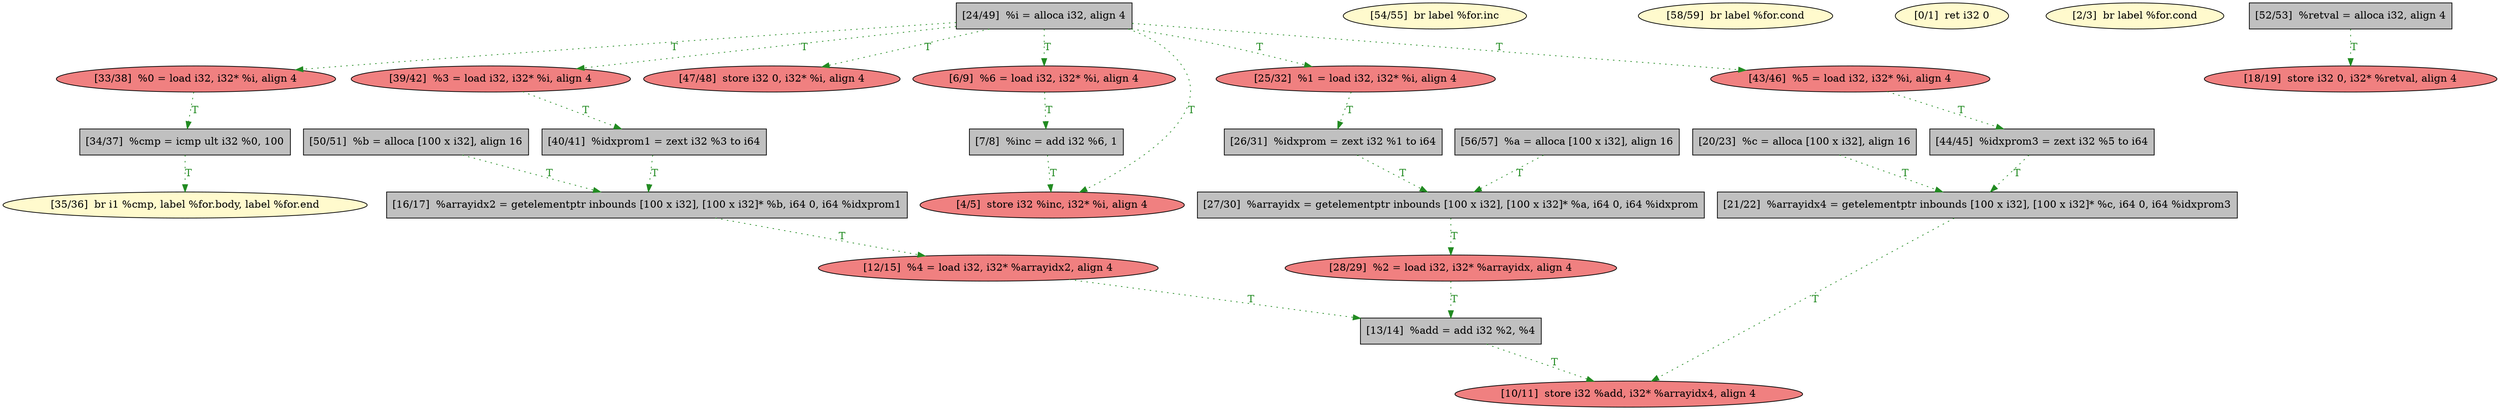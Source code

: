 
digraph G {


node58 [fillcolor=grey,label="[44/45]  %idxprom3 = zext i32 %5 to i64",shape=rectangle,style=filled ]
node57 [fillcolor=grey,label="[26/31]  %idxprom = zext i32 %1 to i64",shape=rectangle,style=filled ]
node56 [fillcolor=grey,label="[40/41]  %idxprom1 = zext i32 %3 to i64",shape=rectangle,style=filled ]
node59 [fillcolor=lightcoral,label="[28/29]  %2 = load i32, i32* %arrayidx, align 4",shape=ellipse,style=filled ]
node53 [fillcolor=lightcoral,label="[39/42]  %3 = load i32, i32* %i, align 4",shape=ellipse,style=filled ]
node52 [fillcolor=grey,label="[21/22]  %arrayidx4 = getelementptr inbounds [100 x i32], [100 x i32]* %c, i64 0, i64 %idxprom3",shape=rectangle,style=filled ]
node51 [fillcolor=grey,label="[34/37]  %cmp = icmp ult i32 %0, 100",shape=rectangle,style=filled ]
node48 [fillcolor=lightcoral,label="[43/46]  %5 = load i32, i32* %i, align 4",shape=ellipse,style=filled ]
node47 [fillcolor=grey,label="[56/57]  %a = alloca [100 x i32], align 16",shape=rectangle,style=filled ]
node55 [fillcolor=lemonchiffon,label="[35/36]  br i1 %cmp, label %for.body, label %for.end",shape=ellipse,style=filled ]
node46 [fillcolor=lemonchiffon,label="[54/55]  br label %for.inc",shape=ellipse,style=filled ]
node49 [fillcolor=lemonchiffon,label="[58/59]  br label %for.cond",shape=ellipse,style=filled ]
node35 [fillcolor=lightcoral,label="[12/15]  %4 = load i32, i32* %arrayidx2, align 4",shape=ellipse,style=filled ]
node45 [fillcolor=lightcoral,label="[47/48]  store i32 0, i32* %i, align 4",shape=ellipse,style=filled ]
node50 [fillcolor=lightcoral,label="[33/38]  %0 = load i32, i32* %i, align 4",shape=ellipse,style=filled ]
node34 [fillcolor=lightcoral,label="[10/11]  store i32 %add, i32* %arrayidx4, align 4",shape=ellipse,style=filled ]
node33 [fillcolor=lightcoral,label="[6/9]  %6 = load i32, i32* %i, align 4",shape=ellipse,style=filled ]
node54 [fillcolor=grey,label="[13/14]  %add = add i32 %2, %4",shape=rectangle,style=filled ]
node40 [fillcolor=grey,label="[27/30]  %arrayidx = getelementptr inbounds [100 x i32], [100 x i32]* %a, i64 0, i64 %idxprom",shape=rectangle,style=filled ]
node32 [fillcolor=lightcoral,label="[4/5]  store i32 %inc, i32* %i, align 4",shape=ellipse,style=filled ]
node30 [fillcolor=lemonchiffon,label="[0/1]  ret i32 0",shape=ellipse,style=filled ]
node38 [fillcolor=grey,label="[20/23]  %c = alloca [100 x i32], align 16",shape=rectangle,style=filled ]
node36 [fillcolor=grey,label="[16/17]  %arrayidx2 = getelementptr inbounds [100 x i32], [100 x i32]* %b, i64 0, i64 %idxprom1",shape=rectangle,style=filled ]
node31 [fillcolor=lemonchiffon,label="[2/3]  br label %for.cond",shape=ellipse,style=filled ]
node39 [fillcolor=grey,label="[24/49]  %i = alloca i32, align 4",shape=rectangle,style=filled ]
node44 [fillcolor=grey,label="[7/8]  %inc = add i32 %6, 1",shape=rectangle,style=filled ]
node37 [fillcolor=lightcoral,label="[18/19]  store i32 0, i32* %retval, align 4",shape=ellipse,style=filled ]
node41 [fillcolor=grey,label="[50/51]  %b = alloca [100 x i32], align 16",shape=rectangle,style=filled ]
node43 [fillcolor=grey,label="[52/53]  %retval = alloca i32, align 4",shape=rectangle,style=filled ]
node42 [fillcolor=lightcoral,label="[25/32]  %1 = load i32, i32* %i, align 4",shape=ellipse,style=filled ]

node39->node50 [style=dotted,color=forestgreen,label="T",fontcolor=forestgreen ]
node40->node59 [style=dotted,color=forestgreen,label="T",fontcolor=forestgreen ]
node42->node57 [style=dotted,color=forestgreen,label="T",fontcolor=forestgreen ]
node57->node40 [style=dotted,color=forestgreen,label="T",fontcolor=forestgreen ]
node39->node45 [style=dotted,color=forestgreen,label="T",fontcolor=forestgreen ]
node59->node54 [style=dotted,color=forestgreen,label="T",fontcolor=forestgreen ]
node39->node53 [style=dotted,color=forestgreen,label="T",fontcolor=forestgreen ]
node56->node36 [style=dotted,color=forestgreen,label="T",fontcolor=forestgreen ]
node48->node58 [style=dotted,color=forestgreen,label="T",fontcolor=forestgreen ]
node52->node34 [style=dotted,color=forestgreen,label="T",fontcolor=forestgreen ]
node58->node52 [style=dotted,color=forestgreen,label="T",fontcolor=forestgreen ]
node39->node42 [style=dotted,color=forestgreen,label="T",fontcolor=forestgreen ]
node35->node54 [style=dotted,color=forestgreen,label="T",fontcolor=forestgreen ]
node44->node32 [style=dotted,color=forestgreen,label="T",fontcolor=forestgreen ]
node51->node55 [style=dotted,color=forestgreen,label="T",fontcolor=forestgreen ]
node38->node52 [style=dotted,color=forestgreen,label="T",fontcolor=forestgreen ]
node39->node33 [style=dotted,color=forestgreen,label="T",fontcolor=forestgreen ]
node39->node32 [style=dotted,color=forestgreen,label="T",fontcolor=forestgreen ]
node54->node34 [style=dotted,color=forestgreen,label="T",fontcolor=forestgreen ]
node41->node36 [style=dotted,color=forestgreen,label="T",fontcolor=forestgreen ]
node33->node44 [style=dotted,color=forestgreen,label="T",fontcolor=forestgreen ]
node39->node48 [style=dotted,color=forestgreen,label="T",fontcolor=forestgreen ]
node50->node51 [style=dotted,color=forestgreen,label="T",fontcolor=forestgreen ]
node43->node37 [style=dotted,color=forestgreen,label="T",fontcolor=forestgreen ]
node36->node35 [style=dotted,color=forestgreen,label="T",fontcolor=forestgreen ]
node47->node40 [style=dotted,color=forestgreen,label="T",fontcolor=forestgreen ]
node53->node56 [style=dotted,color=forestgreen,label="T",fontcolor=forestgreen ]


}
